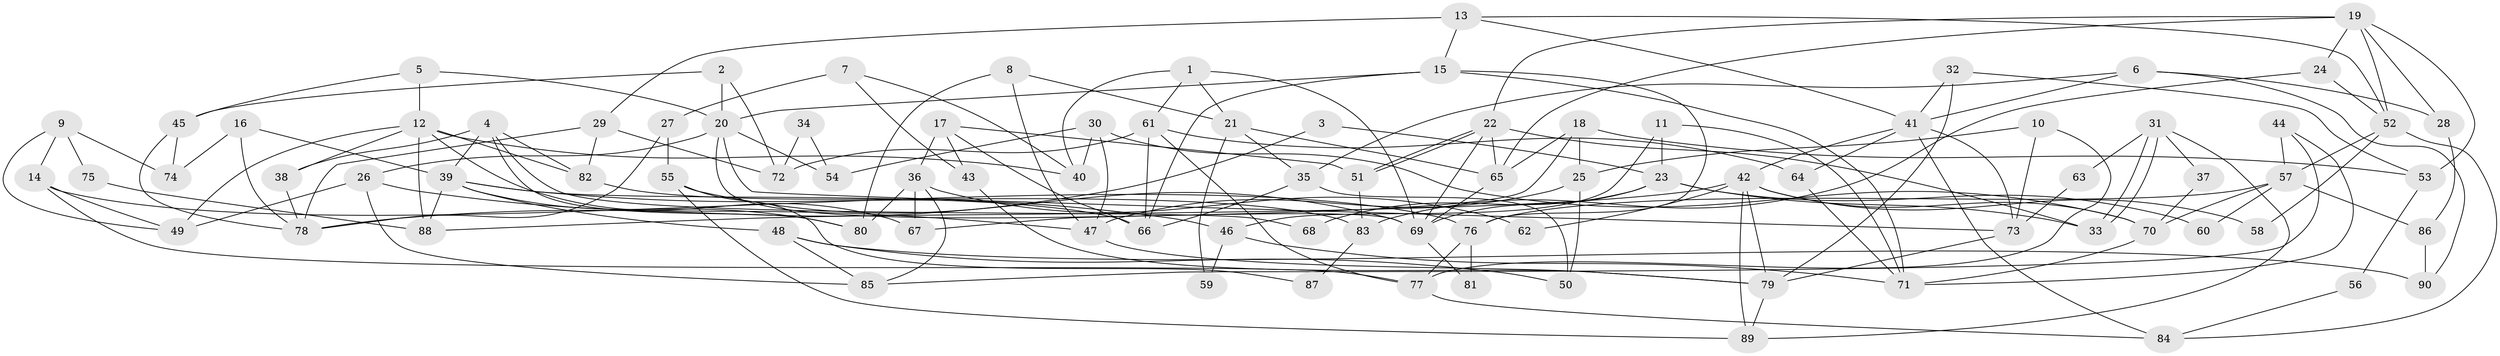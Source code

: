 // coarse degree distribution, {4: 0.28888888888888886, 10: 0.022222222222222223, 5: 0.15555555555555556, 7: 0.06666666666666667, 6: 0.06666666666666667, 3: 0.044444444444444446, 9: 0.022222222222222223, 13: 0.044444444444444446, 12: 0.044444444444444446, 11: 0.022222222222222223, 2: 0.2222222222222222}
// Generated by graph-tools (version 1.1) at 2025/51/03/04/25 22:51:23]
// undirected, 90 vertices, 180 edges
graph export_dot {
  node [color=gray90,style=filled];
  1;
  2;
  3;
  4;
  5;
  6;
  7;
  8;
  9;
  10;
  11;
  12;
  13;
  14;
  15;
  16;
  17;
  18;
  19;
  20;
  21;
  22;
  23;
  24;
  25;
  26;
  27;
  28;
  29;
  30;
  31;
  32;
  33;
  34;
  35;
  36;
  37;
  38;
  39;
  40;
  41;
  42;
  43;
  44;
  45;
  46;
  47;
  48;
  49;
  50;
  51;
  52;
  53;
  54;
  55;
  56;
  57;
  58;
  59;
  60;
  61;
  62;
  63;
  64;
  65;
  66;
  67;
  68;
  69;
  70;
  71;
  72;
  73;
  74;
  75;
  76;
  77;
  78;
  79;
  80;
  81;
  82;
  83;
  84;
  85;
  86;
  87;
  88;
  89;
  90;
  1 -- 61;
  1 -- 69;
  1 -- 21;
  1 -- 40;
  2 -- 20;
  2 -- 45;
  2 -- 72;
  3 -- 23;
  3 -- 78;
  4 -- 80;
  4 -- 39;
  4 -- 38;
  4 -- 68;
  4 -- 82;
  5 -- 12;
  5 -- 20;
  5 -- 45;
  6 -- 41;
  6 -- 35;
  6 -- 28;
  6 -- 90;
  7 -- 43;
  7 -- 40;
  7 -- 27;
  8 -- 47;
  8 -- 21;
  8 -- 80;
  9 -- 49;
  9 -- 14;
  9 -- 74;
  9 -- 75;
  10 -- 25;
  10 -- 73;
  10 -- 77;
  11 -- 23;
  11 -- 46;
  11 -- 71;
  12 -- 49;
  12 -- 38;
  12 -- 40;
  12 -- 67;
  12 -- 82;
  12 -- 88;
  13 -- 29;
  13 -- 41;
  13 -- 15;
  13 -- 52;
  14 -- 76;
  14 -- 77;
  14 -- 49;
  15 -- 71;
  15 -- 20;
  15 -- 66;
  15 -- 76;
  16 -- 78;
  16 -- 74;
  16 -- 39;
  17 -- 51;
  17 -- 66;
  17 -- 36;
  17 -- 43;
  18 -- 65;
  18 -- 67;
  18 -- 25;
  18 -- 53;
  19 -- 22;
  19 -- 28;
  19 -- 24;
  19 -- 52;
  19 -- 53;
  19 -- 65;
  20 -- 73;
  20 -- 26;
  20 -- 54;
  20 -- 69;
  21 -- 65;
  21 -- 35;
  21 -- 59;
  22 -- 69;
  22 -- 51;
  22 -- 51;
  22 -- 33;
  22 -- 65;
  23 -- 33;
  23 -- 69;
  23 -- 60;
  23 -- 68;
  24 -- 52;
  24 -- 83;
  25 -- 47;
  25 -- 50;
  26 -- 47;
  26 -- 49;
  26 -- 85;
  27 -- 55;
  27 -- 78;
  28 -- 86;
  29 -- 82;
  29 -- 72;
  29 -- 78;
  30 -- 70;
  30 -- 40;
  30 -- 47;
  30 -- 54;
  31 -- 33;
  31 -- 33;
  31 -- 89;
  31 -- 37;
  31 -- 63;
  32 -- 53;
  32 -- 41;
  32 -- 79;
  34 -- 54;
  34 -- 72;
  35 -- 66;
  35 -- 50;
  36 -- 80;
  36 -- 62;
  36 -- 67;
  36 -- 85;
  37 -- 70;
  38 -- 78;
  39 -- 48;
  39 -- 46;
  39 -- 66;
  39 -- 80;
  39 -- 88;
  41 -- 84;
  41 -- 42;
  41 -- 64;
  41 -- 73;
  42 -- 70;
  42 -- 88;
  42 -- 58;
  42 -- 62;
  42 -- 79;
  42 -- 89;
  43 -- 79;
  44 -- 71;
  44 -- 85;
  44 -- 57;
  45 -- 78;
  45 -- 74;
  46 -- 71;
  46 -- 59;
  47 -- 79;
  48 -- 50;
  48 -- 85;
  48 -- 90;
  51 -- 83;
  52 -- 57;
  52 -- 58;
  52 -- 84;
  53 -- 56;
  55 -- 69;
  55 -- 89;
  55 -- 87;
  56 -- 84;
  57 -- 60;
  57 -- 70;
  57 -- 76;
  57 -- 86;
  61 -- 77;
  61 -- 66;
  61 -- 64;
  61 -- 72;
  63 -- 73;
  64 -- 71;
  65 -- 69;
  69 -- 81;
  70 -- 71;
  73 -- 79;
  75 -- 88;
  76 -- 77;
  76 -- 81;
  77 -- 84;
  79 -- 89;
  82 -- 83;
  83 -- 87;
  86 -- 90;
}
